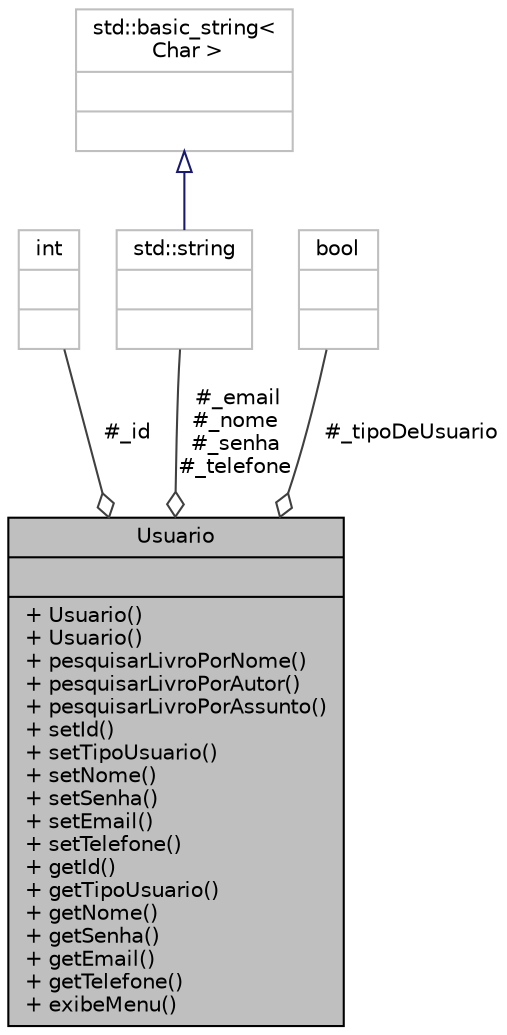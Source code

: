 digraph "Usuario"
{
 // LATEX_PDF_SIZE
  edge [fontname="Helvetica",fontsize="10",labelfontname="Helvetica",labelfontsize="10"];
  node [fontname="Helvetica",fontsize="10",shape=record];
  Node1 [label="{Usuario\n||+ Usuario()\l+ Usuario()\l+ pesquisarLivroPorNome()\l+ pesquisarLivroPorAutor()\l+ pesquisarLivroPorAssunto()\l+ setId()\l+ setTipoUsuario()\l+ setNome()\l+ setSenha()\l+ setEmail()\l+ setTelefone()\l+ getId()\l+ getTipoUsuario()\l+ getNome()\l+ getSenha()\l+ getEmail()\l+ getTelefone()\l+ exibeMenu()\l}",height=0.2,width=0.4,color="black", fillcolor="grey75", style="filled", fontcolor="black",tooltip="Classe Usuario,."];
  Node2 -> Node1 [color="grey25",fontsize="10",style="solid",label=" #_id" ,arrowhead="odiamond",fontname="Helvetica"];
  Node2 [label="{int\n||}",height=0.2,width=0.4,color="grey75", fillcolor="white", style="filled",tooltip=" "];
  Node3 -> Node1 [color="grey25",fontsize="10",style="solid",label=" #_email\n#_nome\n#_senha\n#_telefone" ,arrowhead="odiamond",fontname="Helvetica"];
  Node3 [label="{std::string\n||}",height=0.2,width=0.4,color="grey75", fillcolor="white", style="filled",tooltip=" "];
  Node4 -> Node3 [dir="back",color="midnightblue",fontsize="10",style="solid",arrowtail="onormal",fontname="Helvetica"];
  Node4 [label="{std::basic_string\<\l Char \>\n||}",height=0.2,width=0.4,color="grey75", fillcolor="white", style="filled",tooltip=" "];
  Node5 -> Node1 [color="grey25",fontsize="10",style="solid",label=" #_tipoDeUsuario" ,arrowhead="odiamond",fontname="Helvetica"];
  Node5 [label="{bool\n||}",height=0.2,width=0.4,color="grey75", fillcolor="white", style="filled",tooltip=" "];
}

